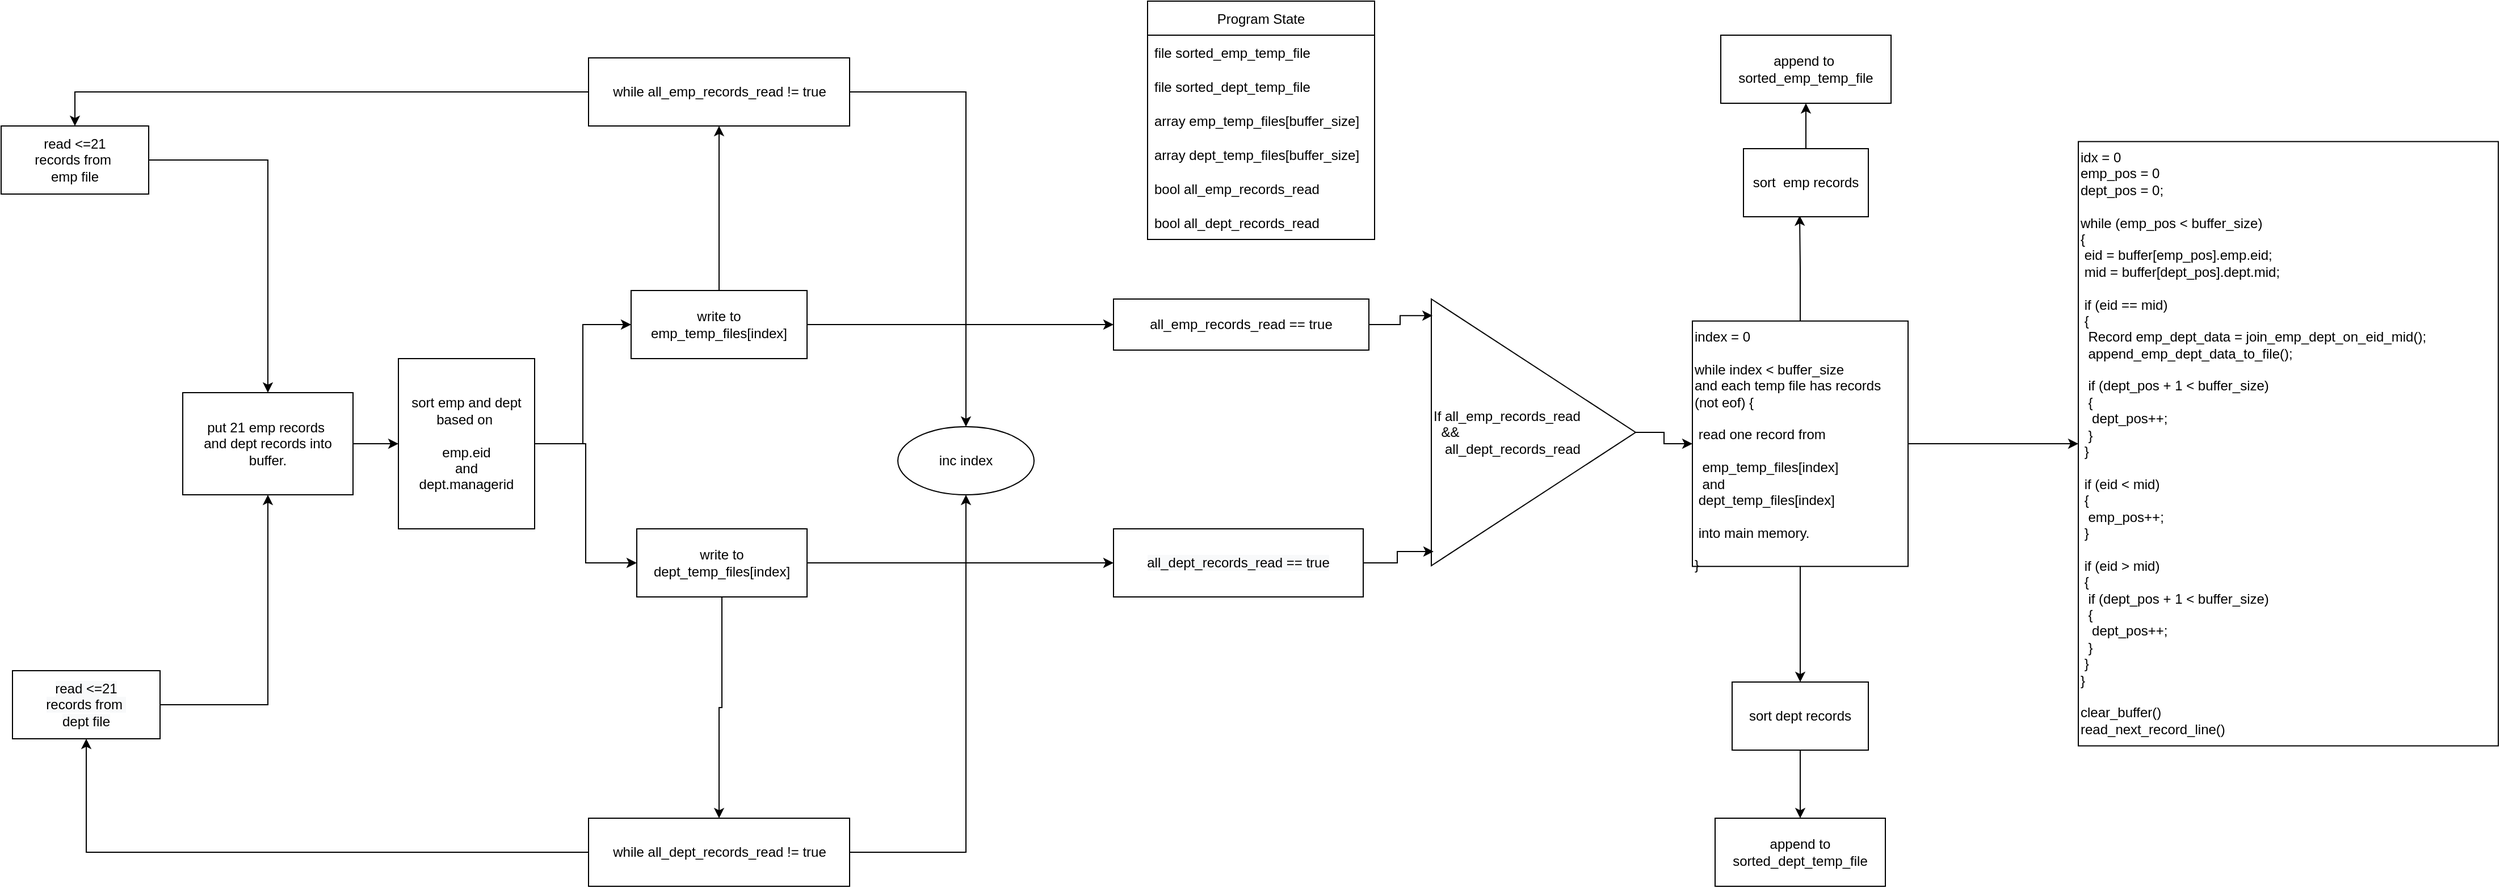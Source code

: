 <mxfile version="16.6.4" type="github">
  <diagram id="C5RBs43oDa-KdzZeNtuy" name="Page-1">
    <mxGraphModel dx="1422" dy="2046" grid="1" gridSize="10" guides="1" tooltips="1" connect="1" arrows="1" fold="1" page="1" pageScale="1" pageWidth="827" pageHeight="1169" math="0" shadow="0">
      <root>
        <mxCell id="WIyWlLk6GJQsqaUBKTNV-0" />
        <mxCell id="WIyWlLk6GJQsqaUBKTNV-1" parent="WIyWlLk6GJQsqaUBKTNV-0" />
        <mxCell id="DkNcFXFSTLgSqyQv_ma4-6" style="edgeStyle=orthogonalEdgeStyle;rounded=0;orthogonalLoop=1;jettySize=auto;html=1;" edge="1" parent="WIyWlLk6GJQsqaUBKTNV-1" source="DkNcFXFSTLgSqyQv_ma4-2" target="DkNcFXFSTLgSqyQv_ma4-4">
          <mxGeometry relative="1" as="geometry">
            <mxPoint x="280" y="240" as="targetPoint" />
          </mxGeometry>
        </mxCell>
        <mxCell id="DkNcFXFSTLgSqyQv_ma4-2" value="read &amp;lt;=21&lt;br&gt;records from&amp;nbsp;&lt;br&gt;emp file" style="rounded=0;whiteSpace=wrap;html=1;" vertex="1" parent="WIyWlLk6GJQsqaUBKTNV-1">
          <mxGeometry x="10" y="30" width="130" height="60" as="geometry" />
        </mxCell>
        <mxCell id="DkNcFXFSTLgSqyQv_ma4-5" style="edgeStyle=orthogonalEdgeStyle;rounded=0;orthogonalLoop=1;jettySize=auto;html=1;entryX=0.5;entryY=1;entryDx=0;entryDy=0;" edge="1" parent="WIyWlLk6GJQsqaUBKTNV-1" source="DkNcFXFSTLgSqyQv_ma4-3" target="DkNcFXFSTLgSqyQv_ma4-4">
          <mxGeometry relative="1" as="geometry" />
        </mxCell>
        <mxCell id="DkNcFXFSTLgSqyQv_ma4-3" value="&lt;span style=&quot;color: rgb(0 , 0 , 0) ; font-family: &amp;#34;helvetica&amp;#34; ; font-size: 12px ; font-style: normal ; font-weight: 400 ; letter-spacing: normal ; text-align: center ; text-indent: 0px ; text-transform: none ; word-spacing: 0px ; background-color: rgb(248 , 249 , 250) ; display: inline ; float: none&quot;&gt;read &amp;lt;=21&lt;/span&gt;&lt;br style=&quot;color: rgb(0 , 0 , 0) ; font-family: &amp;#34;helvetica&amp;#34; ; font-size: 12px ; font-style: normal ; font-weight: 400 ; letter-spacing: normal ; text-align: center ; text-indent: 0px ; text-transform: none ; word-spacing: 0px ; background-color: rgb(248 , 249 , 250)&quot;&gt;&lt;span style=&quot;color: rgb(0 , 0 , 0) ; font-family: &amp;#34;helvetica&amp;#34; ; font-size: 12px ; font-style: normal ; font-weight: 400 ; letter-spacing: normal ; text-align: center ; text-indent: 0px ; text-transform: none ; word-spacing: 0px ; background-color: rgb(248 , 249 , 250) ; display: inline ; float: none&quot;&gt;records from&amp;nbsp;&lt;/span&gt;&lt;br style=&quot;color: rgb(0 , 0 , 0) ; font-family: &amp;#34;helvetica&amp;#34; ; font-size: 12px ; font-style: normal ; font-weight: 400 ; letter-spacing: normal ; text-align: center ; text-indent: 0px ; text-transform: none ; word-spacing: 0px ; background-color: rgb(248 , 249 , 250)&quot;&gt;&lt;span style=&quot;color: rgb(0 , 0 , 0) ; font-family: &amp;#34;helvetica&amp;#34; ; font-size: 12px ; font-style: normal ; font-weight: 400 ; letter-spacing: normal ; text-align: center ; text-indent: 0px ; text-transform: none ; word-spacing: 0px ; background-color: rgb(248 , 249 , 250) ; display: inline ; float: none&quot;&gt;dept file&lt;/span&gt;" style="rounded=0;whiteSpace=wrap;html=1;" vertex="1" parent="WIyWlLk6GJQsqaUBKTNV-1">
          <mxGeometry x="20" y="510" width="130" height="60" as="geometry" />
        </mxCell>
        <mxCell id="DkNcFXFSTLgSqyQv_ma4-10" value="" style="edgeStyle=orthogonalEdgeStyle;rounded=0;orthogonalLoop=1;jettySize=auto;html=1;" edge="1" parent="WIyWlLk6GJQsqaUBKTNV-1" source="DkNcFXFSTLgSqyQv_ma4-4" target="DkNcFXFSTLgSqyQv_ma4-9">
          <mxGeometry relative="1" as="geometry" />
        </mxCell>
        <mxCell id="DkNcFXFSTLgSqyQv_ma4-4" value="put 21 emp records&amp;nbsp;&lt;br&gt;and dept records into&lt;br&gt;buffer." style="rounded=0;whiteSpace=wrap;html=1;" vertex="1" parent="WIyWlLk6GJQsqaUBKTNV-1">
          <mxGeometry x="170" y="265" width="150" height="90" as="geometry" />
        </mxCell>
        <mxCell id="DkNcFXFSTLgSqyQv_ma4-15" style="edgeStyle=orthogonalEdgeStyle;rounded=0;orthogonalLoop=1;jettySize=auto;html=1;entryX=0.5;entryY=0;entryDx=0;entryDy=0;" edge="1" parent="WIyWlLk6GJQsqaUBKTNV-1" source="DkNcFXFSTLgSqyQv_ma4-7" target="DkNcFXFSTLgSqyQv_ma4-2">
          <mxGeometry relative="1" as="geometry" />
        </mxCell>
        <mxCell id="DkNcFXFSTLgSqyQv_ma4-88" style="edgeStyle=orthogonalEdgeStyle;rounded=0;orthogonalLoop=1;jettySize=auto;html=1;fontFamily=Helvetica;fontSize=12;fontColor=default;" edge="1" parent="WIyWlLk6GJQsqaUBKTNV-1" source="DkNcFXFSTLgSqyQv_ma4-7" target="DkNcFXFSTLgSqyQv_ma4-77">
          <mxGeometry relative="1" as="geometry" />
        </mxCell>
        <mxCell id="DkNcFXFSTLgSqyQv_ma4-7" value="while all_emp_records_read != true" style="rounded=0;whiteSpace=wrap;html=1;" vertex="1" parent="WIyWlLk6GJQsqaUBKTNV-1">
          <mxGeometry x="527.5" y="-30" width="230" height="60" as="geometry" />
        </mxCell>
        <mxCell id="DkNcFXFSTLgSqyQv_ma4-17" style="edgeStyle=orthogonalEdgeStyle;rounded=0;orthogonalLoop=1;jettySize=auto;html=1;entryX=0.5;entryY=1;entryDx=0;entryDy=0;" edge="1" parent="WIyWlLk6GJQsqaUBKTNV-1" source="DkNcFXFSTLgSqyQv_ma4-8" target="DkNcFXFSTLgSqyQv_ma4-3">
          <mxGeometry relative="1" as="geometry" />
        </mxCell>
        <mxCell id="DkNcFXFSTLgSqyQv_ma4-87" style="edgeStyle=orthogonalEdgeStyle;rounded=0;orthogonalLoop=1;jettySize=auto;html=1;fontFamily=Helvetica;fontSize=12;fontColor=default;entryX=0.5;entryY=1;entryDx=0;entryDy=0;" edge="1" parent="WIyWlLk6GJQsqaUBKTNV-1" source="DkNcFXFSTLgSqyQv_ma4-8" target="DkNcFXFSTLgSqyQv_ma4-77">
          <mxGeometry relative="1" as="geometry">
            <mxPoint x="950" y="340" as="targetPoint" />
          </mxGeometry>
        </mxCell>
        <mxCell id="DkNcFXFSTLgSqyQv_ma4-8" value="while all_dept_records_read != true" style="rounded=0;whiteSpace=wrap;html=1;" vertex="1" parent="WIyWlLk6GJQsqaUBKTNV-1">
          <mxGeometry x="527.5" y="640" width="230" height="60" as="geometry" />
        </mxCell>
        <mxCell id="DkNcFXFSTLgSqyQv_ma4-40" value="" style="edgeStyle=orthogonalEdgeStyle;rounded=0;orthogonalLoop=1;jettySize=auto;html=1;" edge="1" parent="WIyWlLk6GJQsqaUBKTNV-1" source="DkNcFXFSTLgSqyQv_ma4-9" target="DkNcFXFSTLgSqyQv_ma4-39">
          <mxGeometry relative="1" as="geometry" />
        </mxCell>
        <mxCell id="DkNcFXFSTLgSqyQv_ma4-43" value="" style="edgeStyle=orthogonalEdgeStyle;rounded=0;orthogonalLoop=1;jettySize=auto;html=1;" edge="1" parent="WIyWlLk6GJQsqaUBKTNV-1" source="DkNcFXFSTLgSqyQv_ma4-9" target="DkNcFXFSTLgSqyQv_ma4-42">
          <mxGeometry relative="1" as="geometry" />
        </mxCell>
        <mxCell id="DkNcFXFSTLgSqyQv_ma4-9" value="sort emp and dept&lt;br&gt;based on&amp;nbsp;&lt;br&gt;&lt;br&gt;emp.eid&lt;br&gt;and&lt;br&gt;dept.managerid" style="whiteSpace=wrap;html=1;rounded=0;" vertex="1" parent="WIyWlLk6GJQsqaUBKTNV-1">
          <mxGeometry x="360" y="235" width="120" height="150" as="geometry" />
        </mxCell>
        <mxCell id="DkNcFXFSTLgSqyQv_ma4-22" value="Program State" style="swimlane;fontStyle=0;childLayout=stackLayout;horizontal=1;startSize=30;horizontalStack=0;resizeParent=1;resizeParentMax=0;resizeLast=0;collapsible=1;marginBottom=0;" vertex="1" parent="WIyWlLk6GJQsqaUBKTNV-1">
          <mxGeometry x="1020" y="-80" width="200" height="210" as="geometry" />
        </mxCell>
        <mxCell id="DkNcFXFSTLgSqyQv_ma4-23" value="file sorted_emp_temp_file" style="text;strokeColor=none;fillColor=none;align=left;verticalAlign=middle;spacingLeft=4;spacingRight=4;overflow=hidden;points=[[0,0.5],[1,0.5]];portConstraint=eastwest;rotatable=0;" vertex="1" parent="DkNcFXFSTLgSqyQv_ma4-22">
          <mxGeometry y="30" width="200" height="30" as="geometry" />
        </mxCell>
        <mxCell id="DkNcFXFSTLgSqyQv_ma4-45" value="file sorted_dept_temp_file" style="text;strokeColor=none;fillColor=none;align=left;verticalAlign=middle;spacingLeft=4;spacingRight=4;overflow=hidden;points=[[0,0.5],[1,0.5]];portConstraint=eastwest;rotatable=0;" vertex="1" parent="DkNcFXFSTLgSqyQv_ma4-22">
          <mxGeometry y="60" width="200" height="30" as="geometry" />
        </mxCell>
        <mxCell id="DkNcFXFSTLgSqyQv_ma4-46" value="array emp_temp_files[buffer_size]" style="text;strokeColor=none;fillColor=none;align=left;verticalAlign=middle;spacingLeft=4;spacingRight=4;overflow=hidden;points=[[0,0.5],[1,0.5]];portConstraint=eastwest;rotatable=0;" vertex="1" parent="DkNcFXFSTLgSqyQv_ma4-22">
          <mxGeometry y="90" width="200" height="30" as="geometry" />
        </mxCell>
        <mxCell id="DkNcFXFSTLgSqyQv_ma4-47" value="array dept_temp_files[buffer_size]" style="text;strokeColor=none;fillColor=none;align=left;verticalAlign=middle;spacingLeft=4;spacingRight=4;overflow=hidden;points=[[0,0.5],[1,0.5]];portConstraint=eastwest;rotatable=0;" vertex="1" parent="DkNcFXFSTLgSqyQv_ma4-22">
          <mxGeometry y="120" width="200" height="30" as="geometry" />
        </mxCell>
        <mxCell id="DkNcFXFSTLgSqyQv_ma4-24" value="bool all_emp_records_read" style="text;strokeColor=none;fillColor=none;align=left;verticalAlign=middle;spacingLeft=4;spacingRight=4;overflow=hidden;points=[[0,0.5],[1,0.5]];portConstraint=eastwest;rotatable=0;" vertex="1" parent="DkNcFXFSTLgSqyQv_ma4-22">
          <mxGeometry y="150" width="200" height="30" as="geometry" />
        </mxCell>
        <mxCell id="DkNcFXFSTLgSqyQv_ma4-27" value="bool all_dept_records_read" style="text;strokeColor=none;fillColor=none;align=left;verticalAlign=middle;spacingLeft=4;spacingRight=4;overflow=hidden;points=[[0,0.5],[1,0.5]];portConstraint=eastwest;rotatable=0;" vertex="1" parent="DkNcFXFSTLgSqyQv_ma4-22">
          <mxGeometry y="180" width="200" height="30" as="geometry" />
        </mxCell>
        <mxCell id="DkNcFXFSTLgSqyQv_ma4-56" value="" style="edgeStyle=orthogonalEdgeStyle;rounded=0;orthogonalLoop=1;jettySize=auto;html=1;" edge="1" parent="WIyWlLk6GJQsqaUBKTNV-1" source="DkNcFXFSTLgSqyQv_ma4-33" target="DkNcFXFSTLgSqyQv_ma4-55">
          <mxGeometry relative="1" as="geometry" />
        </mxCell>
        <mxCell id="DkNcFXFSTLgSqyQv_ma4-33" value="If all_emp_records_read &lt;br&gt;&lt;span style=&quot;white-space: pre&quot;&gt;	&lt;/span&gt;&lt;span style=&quot;white-space: pre&quot;&gt;	&lt;/span&gt;&amp;amp;&amp;amp;&amp;nbsp;&lt;br&gt;&amp;nbsp; &amp;nbsp;all_dept_records_read" style="triangle;whiteSpace=wrap;html=1;align=left;" vertex="1" parent="WIyWlLk6GJQsqaUBKTNV-1">
          <mxGeometry x="1270" y="182.5" width="180" height="235" as="geometry" />
        </mxCell>
        <mxCell id="DkNcFXFSTLgSqyQv_ma4-49" value="" style="edgeStyle=orthogonalEdgeStyle;rounded=0;orthogonalLoop=1;jettySize=auto;html=1;" edge="1" parent="WIyWlLk6GJQsqaUBKTNV-1" source="DkNcFXFSTLgSqyQv_ma4-39" target="DkNcFXFSTLgSqyQv_ma4-48">
          <mxGeometry relative="1" as="geometry" />
        </mxCell>
        <mxCell id="DkNcFXFSTLgSqyQv_ma4-83" style="edgeStyle=orthogonalEdgeStyle;rounded=0;orthogonalLoop=1;jettySize=auto;html=1;entryX=0.5;entryY=1;entryDx=0;entryDy=0;fontFamily=Helvetica;fontSize=12;fontColor=default;" edge="1" parent="WIyWlLk6GJQsqaUBKTNV-1" source="DkNcFXFSTLgSqyQv_ma4-39" target="DkNcFXFSTLgSqyQv_ma4-7">
          <mxGeometry relative="1" as="geometry" />
        </mxCell>
        <mxCell id="DkNcFXFSTLgSqyQv_ma4-39" value="write to emp_temp_files[index]" style="whiteSpace=wrap;html=1;rounded=0;" vertex="1" parent="WIyWlLk6GJQsqaUBKTNV-1">
          <mxGeometry x="565" y="175" width="155" height="60" as="geometry" />
        </mxCell>
        <mxCell id="DkNcFXFSTLgSqyQv_ma4-52" style="edgeStyle=orthogonalEdgeStyle;rounded=0;orthogonalLoop=1;jettySize=auto;html=1;" edge="1" parent="WIyWlLk6GJQsqaUBKTNV-1" source="DkNcFXFSTLgSqyQv_ma4-42" target="DkNcFXFSTLgSqyQv_ma4-50">
          <mxGeometry relative="1" as="geometry" />
        </mxCell>
        <mxCell id="DkNcFXFSTLgSqyQv_ma4-82" style="edgeStyle=orthogonalEdgeStyle;rounded=0;orthogonalLoop=1;jettySize=auto;html=1;entryX=0.5;entryY=0;entryDx=0;entryDy=0;fontFamily=Helvetica;fontSize=12;fontColor=default;" edge="1" parent="WIyWlLk6GJQsqaUBKTNV-1" source="DkNcFXFSTLgSqyQv_ma4-42" target="DkNcFXFSTLgSqyQv_ma4-8">
          <mxGeometry relative="1" as="geometry" />
        </mxCell>
        <mxCell id="DkNcFXFSTLgSqyQv_ma4-42" value="write to dept_temp_files[index]" style="whiteSpace=wrap;html=1;rounded=0;" vertex="1" parent="WIyWlLk6GJQsqaUBKTNV-1">
          <mxGeometry x="570" y="385" width="150" height="60" as="geometry" />
        </mxCell>
        <mxCell id="DkNcFXFSTLgSqyQv_ma4-53" style="edgeStyle=orthogonalEdgeStyle;rounded=0;orthogonalLoop=1;jettySize=auto;html=1;entryX=0.006;entryY=0.062;entryDx=0;entryDy=0;entryPerimeter=0;" edge="1" parent="WIyWlLk6GJQsqaUBKTNV-1" source="DkNcFXFSTLgSqyQv_ma4-48" target="DkNcFXFSTLgSqyQv_ma4-33">
          <mxGeometry relative="1" as="geometry" />
        </mxCell>
        <mxCell id="DkNcFXFSTLgSqyQv_ma4-48" value="all_emp_records_read == true" style="rounded=0;whiteSpace=wrap;html=1;" vertex="1" parent="WIyWlLk6GJQsqaUBKTNV-1">
          <mxGeometry x="990" y="182.5" width="225" height="45" as="geometry" />
        </mxCell>
        <mxCell id="DkNcFXFSTLgSqyQv_ma4-54" style="edgeStyle=orthogonalEdgeStyle;rounded=0;orthogonalLoop=1;jettySize=auto;html=1;entryX=0.011;entryY=0.947;entryDx=0;entryDy=0;entryPerimeter=0;" edge="1" parent="WIyWlLk6GJQsqaUBKTNV-1" source="DkNcFXFSTLgSqyQv_ma4-50" target="DkNcFXFSTLgSqyQv_ma4-33">
          <mxGeometry relative="1" as="geometry" />
        </mxCell>
        <mxCell id="DkNcFXFSTLgSqyQv_ma4-50" value="&lt;span style=&quot;color: rgb(0 , 0 , 0) ; font-family: &amp;#34;helvetica&amp;#34; ; font-size: 12px ; font-style: normal ; font-weight: 400 ; letter-spacing: normal ; text-align: center ; text-indent: 0px ; text-transform: none ; word-spacing: 0px ; background-color: rgb(248 , 249 , 250) ; display: inline ; float: none&quot;&gt;all_dept_records_read == true&lt;/span&gt;" style="whiteSpace=wrap;html=1;rounded=0;" vertex="1" parent="WIyWlLk6GJQsqaUBKTNV-1">
          <mxGeometry x="990" y="385" width="220" height="60" as="geometry" />
        </mxCell>
        <mxCell id="DkNcFXFSTLgSqyQv_ma4-67" style="edgeStyle=orthogonalEdgeStyle;rounded=0;orthogonalLoop=1;jettySize=auto;html=1;entryX=0.5;entryY=0;entryDx=0;entryDy=0;" edge="1" parent="WIyWlLk6GJQsqaUBKTNV-1" source="DkNcFXFSTLgSqyQv_ma4-55" target="DkNcFXFSTLgSqyQv_ma4-59">
          <mxGeometry relative="1" as="geometry" />
        </mxCell>
        <mxCell id="DkNcFXFSTLgSqyQv_ma4-68" style="edgeStyle=orthogonalEdgeStyle;rounded=0;orthogonalLoop=1;jettySize=auto;html=1;entryX=0.45;entryY=0.983;entryDx=0;entryDy=0;entryPerimeter=0;" edge="1" parent="WIyWlLk6GJQsqaUBKTNV-1" source="DkNcFXFSTLgSqyQv_ma4-55" target="DkNcFXFSTLgSqyQv_ma4-57">
          <mxGeometry relative="1" as="geometry" />
        </mxCell>
        <mxCell id="DkNcFXFSTLgSqyQv_ma4-76" style="edgeStyle=orthogonalEdgeStyle;rounded=0;orthogonalLoop=1;jettySize=auto;html=1;entryX=0;entryY=0.5;entryDx=0;entryDy=0;fontFamily=Helvetica;fontSize=12;fontColor=default;" edge="1" parent="WIyWlLk6GJQsqaUBKTNV-1" source="DkNcFXFSTLgSqyQv_ma4-55" target="DkNcFXFSTLgSqyQv_ma4-75">
          <mxGeometry relative="1" as="geometry" />
        </mxCell>
        <mxCell id="DkNcFXFSTLgSqyQv_ma4-55" value="index = 0&lt;br&gt;&lt;br&gt;while index &amp;lt; buffer_size&lt;br&gt;and each temp file has records&lt;br&gt;(not eof) {&lt;br&gt;&lt;br&gt;&lt;span style=&quot;white-space: pre&quot;&gt;	&lt;/span&gt;read one record from&lt;br&gt;&lt;br&gt;&amp;nbsp;&lt;span style=&quot;white-space: pre&quot;&gt;	&lt;/span&gt;emp_temp_files[index]&lt;br&gt;&lt;span style=&quot;white-space: pre&quot;&gt;	&lt;/span&gt;&lt;span style=&quot;white-space: pre&quot;&gt;	&lt;/span&gt;and &lt;br&gt;&lt;span style=&quot;white-space: pre&quot;&gt;	&lt;/span&gt;dept_temp_files[index] &lt;br&gt;&lt;br&gt;&lt;span style=&quot;white-space: pre&quot;&gt;	&lt;/span&gt;into main memory.&lt;br&gt;&lt;br&gt;}" style="whiteSpace=wrap;html=1;align=left;horizontal=1;verticalAlign=top;" vertex="1" parent="WIyWlLk6GJQsqaUBKTNV-1">
          <mxGeometry x="1500" y="201.88" width="190" height="216.25" as="geometry" />
        </mxCell>
        <mxCell id="DkNcFXFSTLgSqyQv_ma4-66" value="" style="edgeStyle=orthogonalEdgeStyle;rounded=0;orthogonalLoop=1;jettySize=auto;html=1;" edge="1" parent="WIyWlLk6GJQsqaUBKTNV-1" source="DkNcFXFSTLgSqyQv_ma4-57" target="DkNcFXFSTLgSqyQv_ma4-65">
          <mxGeometry relative="1" as="geometry" />
        </mxCell>
        <mxCell id="DkNcFXFSTLgSqyQv_ma4-57" value="sort&amp;nbsp; emp records" style="whiteSpace=wrap;html=1;" vertex="1" parent="WIyWlLk6GJQsqaUBKTNV-1">
          <mxGeometry x="1545" y="50" width="110" height="60" as="geometry" />
        </mxCell>
        <mxCell id="DkNcFXFSTLgSqyQv_ma4-64" value="" style="edgeStyle=orthogonalEdgeStyle;rounded=0;orthogonalLoop=1;jettySize=auto;html=1;" edge="1" parent="WIyWlLk6GJQsqaUBKTNV-1" source="DkNcFXFSTLgSqyQv_ma4-59" target="DkNcFXFSTLgSqyQv_ma4-63">
          <mxGeometry relative="1" as="geometry" />
        </mxCell>
        <mxCell id="DkNcFXFSTLgSqyQv_ma4-59" value="sort dept records" style="whiteSpace=wrap;html=1;" vertex="1" parent="WIyWlLk6GJQsqaUBKTNV-1">
          <mxGeometry x="1535" y="520" width="120" height="60" as="geometry" />
        </mxCell>
        <mxCell id="DkNcFXFSTLgSqyQv_ma4-63" value="append to sorted_dept_temp_file" style="whiteSpace=wrap;html=1;" vertex="1" parent="WIyWlLk6GJQsqaUBKTNV-1">
          <mxGeometry x="1520" y="640" width="150" height="60" as="geometry" />
        </mxCell>
        <mxCell id="DkNcFXFSTLgSqyQv_ma4-65" value="append to&amp;nbsp;&lt;br&gt;sorted_emp_temp_file" style="whiteSpace=wrap;html=1;" vertex="1" parent="WIyWlLk6GJQsqaUBKTNV-1">
          <mxGeometry x="1525" y="-50" width="150" height="60" as="geometry" />
        </mxCell>
        <mxCell id="DkNcFXFSTLgSqyQv_ma4-75" value="idx = 0&lt;br&gt;emp_pos = 0&lt;br&gt;dept_pos = 0;&lt;br&gt;&lt;br&gt;while (emp_pos &amp;lt; buffer_size)&amp;nbsp;&lt;br&gt;{&lt;br&gt;&lt;span&gt;	&lt;/span&gt;&lt;span style=&quot;white-space: pre&quot;&gt;	&lt;/span&gt;eid = buffer[emp_pos].emp.eid;&lt;br&gt;&lt;span&gt;	&lt;/span&gt;&lt;span style=&quot;white-space: pre&quot;&gt;	&lt;/span&gt;mid = buffer[dept_pos].dept.mid;&lt;br&gt;&lt;span&gt;	&lt;/span&gt;&lt;span&gt;	&lt;/span&gt;&lt;span style=&quot;white-space: pre&quot;&gt;	&lt;/span&gt;&lt;br&gt;&lt;span style=&quot;white-space: pre&quot;&gt;	&lt;/span&gt;if (eid == mid)&lt;br&gt;&lt;span&gt;	&lt;/span&gt;&lt;span&gt;	&lt;/span&gt;&lt;span style=&quot;white-space: pre&quot;&gt;	&lt;/span&gt;{&lt;br&gt;&lt;span&gt;	&lt;/span&gt;&lt;span&gt;	&lt;/span&gt;&lt;span&gt;	&lt;/span&gt;&lt;span&gt;	&lt;/span&gt;&lt;span style=&quot;white-space: pre&quot;&gt;	&lt;/span&gt;&lt;span style=&quot;white-space: pre&quot;&gt;	&lt;/span&gt;Record emp_dept_data = join_emp_dept_on_eid_mid();&lt;br&gt;&lt;span&gt;	&lt;/span&gt;&lt;span&gt;	&lt;/span&gt;&lt;span&gt;	&lt;/span&gt;&lt;span&gt;	&lt;/span&gt;&lt;span style=&quot;white-space: pre&quot;&gt;	&lt;/span&gt;&lt;span style=&quot;white-space: pre&quot;&gt;	&lt;/span&gt;append_emp_dept_data_to_file();&lt;br&gt;&lt;br&gt;&lt;span style=&quot;white-space: pre&quot;&gt;	&lt;/span&gt;&lt;span style=&quot;white-space: pre&quot;&gt;	&lt;/span&gt;if (dept_pos + 1 &amp;lt; buffer_size)&lt;br&gt;&lt;span style=&quot;white-space: pre&quot;&gt;	&lt;/span&gt;&lt;span style=&quot;white-space: pre&quot;&gt;	&lt;/span&gt;{&lt;br&gt;&lt;span style=&quot;white-space: pre&quot;&gt;	&lt;/span&gt;&lt;span style=&quot;white-space: pre&quot;&gt;	&lt;/span&gt;&lt;span style=&quot;white-space: pre&quot;&gt;	&lt;/span&gt;dept_pos++;&lt;br&gt;&lt;span style=&quot;white-space: pre&quot;&gt;	&lt;/span&gt;&lt;span style=&quot;white-space: pre&quot;&gt;	&lt;/span&gt;}&lt;br&gt;&lt;span&gt;	&lt;/span&gt;&lt;span&gt;	&lt;/span&gt;&lt;span style=&quot;white-space: pre&quot;&gt;	&lt;/span&gt;}&lt;br&gt;&lt;br&gt;&lt;span&gt;	&lt;/span&gt;&lt;span&gt;	&lt;/span&gt;&lt;span style=&quot;white-space: pre&quot;&gt;	&lt;/span&gt;if (eid &amp;lt; mid)&lt;br&gt;&lt;span&gt;	&lt;/span&gt;&lt;span&gt;	&lt;/span&gt;&lt;span style=&quot;white-space: pre&quot;&gt;	&lt;/span&gt;{&lt;br&gt;&lt;span&gt;	&lt;/span&gt;&lt;span&gt;	&lt;/span&gt;&lt;span&gt;	&lt;/span&gt;&lt;span&gt;	&lt;/span&gt;&lt;span style=&quot;white-space: pre&quot;&gt;	&lt;/span&gt;&lt;span style=&quot;white-space: pre&quot;&gt;	&lt;/span&gt;emp_pos++;&lt;br&gt;&lt;span&gt;	&lt;/span&gt;&lt;span&gt;	&lt;/span&gt;&lt;span style=&quot;white-space: pre&quot;&gt;	&lt;/span&gt;}&lt;br&gt;&lt;br&gt;&lt;span&gt;	&lt;/span&gt;&lt;span&gt;	&lt;/span&gt;&lt;span style=&quot;white-space: pre&quot;&gt;	&lt;/span&gt;if (eid &amp;gt; mid)&lt;br&gt;&lt;span&gt;	&lt;/span&gt;&lt;span&gt;	&lt;/span&gt;&lt;span style=&quot;white-space: pre&quot;&gt;	&lt;/span&gt;{&lt;br&gt;&lt;span&gt;	&lt;/span&gt;&lt;span&gt;	&lt;/span&gt;&lt;span style=&quot;white-space: pre&quot;&gt;	&lt;/span&gt;&lt;span style=&quot;white-space: pre&quot;&gt;	&lt;/span&gt;if (dept_pos + 1 &amp;lt; buffer_size)&lt;br&gt;&lt;span&gt;	&lt;/span&gt;&lt;span&gt;	&lt;/span&gt;&lt;span style=&quot;white-space: pre&quot;&gt;	&lt;/span&gt;&lt;span style=&quot;white-space: pre&quot;&gt;	&lt;/span&gt;{&lt;br&gt;&lt;span&gt;	&lt;/span&gt;&lt;span&gt;	&lt;/span&gt;&lt;span&gt;	&lt;/span&gt;&lt;span style=&quot;white-space: pre&quot;&gt;	&lt;/span&gt;&lt;span style=&quot;white-space: pre&quot;&gt;	&lt;/span&gt;&lt;span style=&quot;white-space: pre&quot;&gt;	&lt;/span&gt;dept_pos++;&lt;br&gt;&lt;span&gt;	&lt;/span&gt;&lt;span&gt;	&lt;/span&gt;&lt;span style=&quot;white-space: pre&quot;&gt;	&lt;/span&gt;&lt;span style=&quot;white-space: pre&quot;&gt;	&lt;/span&gt;}&lt;br&gt;&lt;span&gt;	&lt;/span&gt;&lt;span&gt;	&lt;/span&gt;&lt;span style=&quot;white-space: pre&quot;&gt;	&lt;/span&gt;}&lt;br&gt;}&lt;br&gt;&lt;br&gt;clear_buffer()&lt;br&gt;read_next_record_line()" style="rounded=0;whiteSpace=wrap;html=1;fontFamily=Helvetica;fontSize=12;fontColor=default;strokeColor=default;fillColor=default;textDirection=ltr;verticalAlign=top;align=left;" vertex="1" parent="WIyWlLk6GJQsqaUBKTNV-1">
          <mxGeometry x="1840" y="43.75" width="370" height="532.5" as="geometry" />
        </mxCell>
        <mxCell id="DkNcFXFSTLgSqyQv_ma4-77" value="inc index" style="ellipse;whiteSpace=wrap;html=1;rounded=0;" vertex="1" parent="WIyWlLk6GJQsqaUBKTNV-1">
          <mxGeometry x="800" y="295" width="120" height="60" as="geometry" />
        </mxCell>
      </root>
    </mxGraphModel>
  </diagram>
</mxfile>
